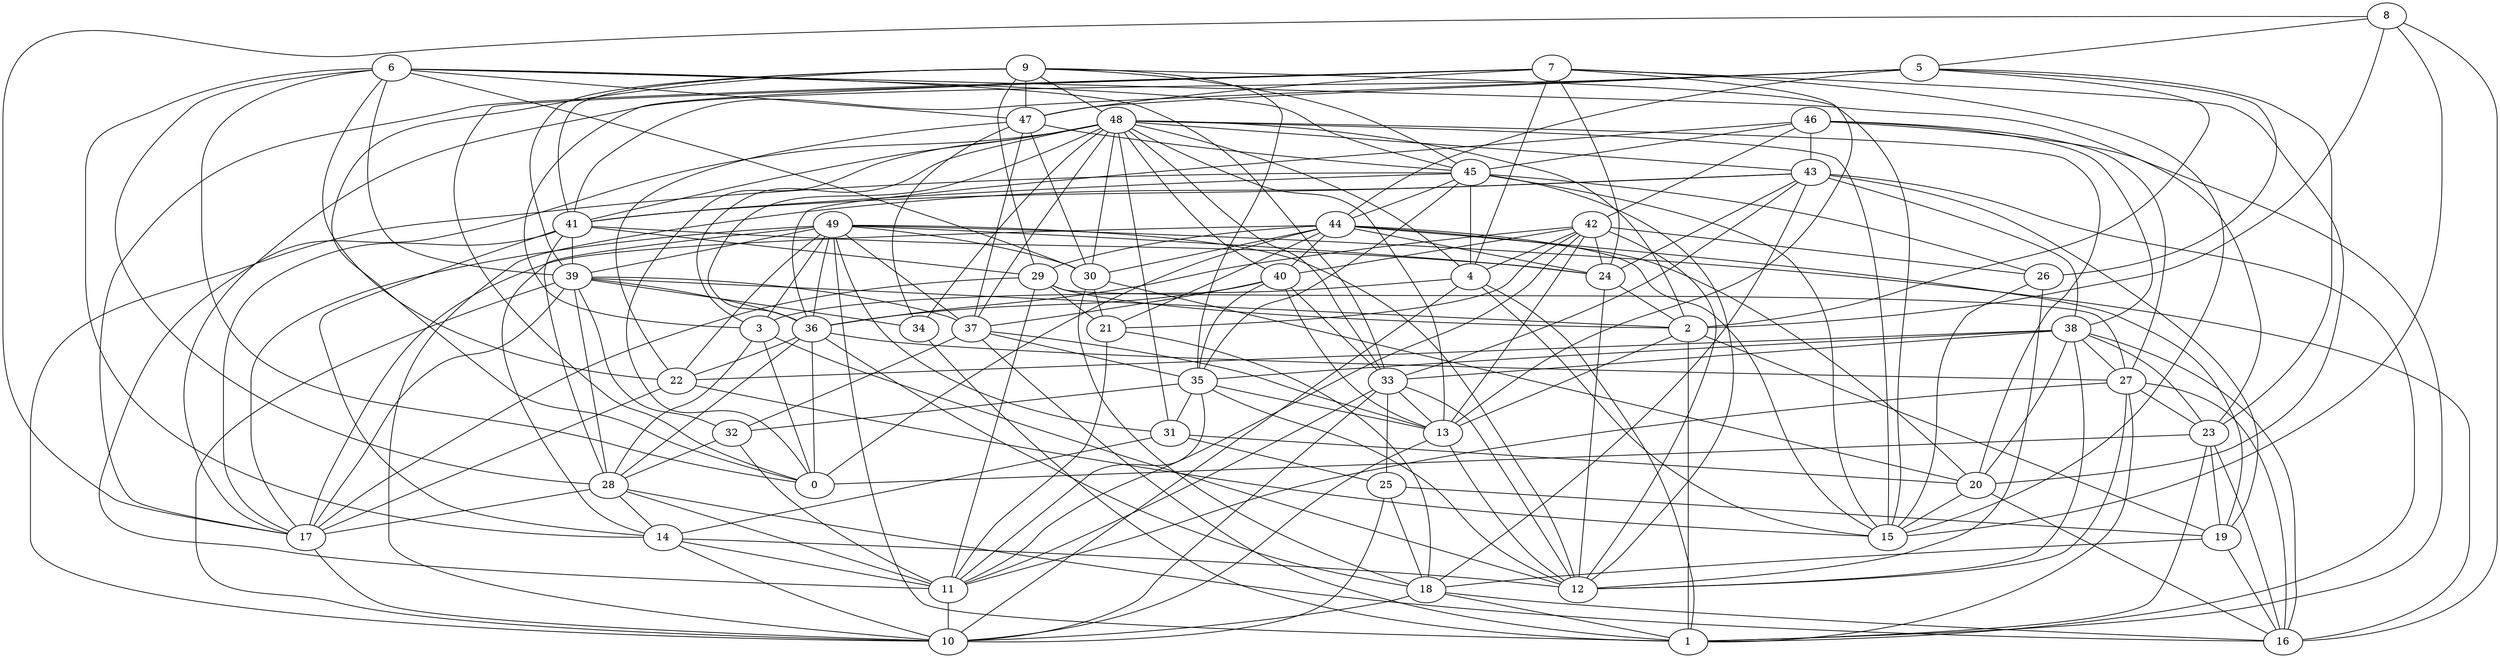 digraph GG_graph {

subgraph G_graph {
edge [color = black]
"34" -> "1" [dir = none]
"31" -> "20" [dir = none]
"20" -> "16" [dir = none]
"38" -> "22" [dir = none]
"38" -> "16" [dir = none]
"38" -> "35" [dir = none]
"38" -> "12" [dir = none]
"43" -> "10" [dir = none]
"43" -> "33" [dir = none]
"43" -> "38" [dir = none]
"43" -> "19" [dir = none]
"43" -> "18" [dir = none]
"48" -> "3" [dir = none]
"48" -> "0" [dir = none]
"48" -> "31" [dir = none]
"48" -> "20" [dir = none]
"48" -> "34" [dir = none]
"48" -> "13" [dir = none]
"48" -> "30" [dir = none]
"48" -> "33" [dir = none]
"48" -> "11" [dir = none]
"48" -> "37" [dir = none]
"48" -> "4" [dir = none]
"48" -> "43" [dir = none]
"26" -> "15" [dir = none]
"26" -> "12" [dir = none]
"24" -> "2" [dir = none]
"33" -> "25" [dir = none]
"33" -> "11" [dir = none]
"33" -> "12" [dir = none]
"33" -> "10" [dir = none]
"13" -> "10" [dir = none]
"13" -> "12" [dir = none]
"18" -> "10" [dir = none]
"18" -> "16" [dir = none]
"19" -> "16" [dir = none]
"9" -> "41" [dir = none]
"9" -> "39" [dir = none]
"9" -> "48" [dir = none]
"9" -> "35" [dir = none]
"9" -> "15" [dir = none]
"9" -> "47" [dir = none]
"22" -> "17" [dir = none]
"4" -> "10" [dir = none]
"4" -> "1" [dir = none]
"29" -> "2" [dir = none]
"29" -> "11" [dir = none]
"29" -> "21" [dir = none]
"36" -> "22" [dir = none]
"49" -> "12" [dir = none]
"49" -> "14" [dir = none]
"49" -> "3" [dir = none]
"49" -> "1" [dir = none]
"49" -> "37" [dir = none]
"49" -> "30" [dir = none]
"49" -> "22" [dir = none]
"49" -> "36" [dir = none]
"49" -> "17" [dir = none]
"49" -> "31" [dir = none]
"42" -> "24" [dir = none]
"42" -> "21" [dir = none]
"42" -> "11" [dir = none]
"42" -> "12" [dir = none]
"42" -> "4" [dir = none]
"42" -> "13" [dir = none]
"42" -> "26" [dir = none]
"8" -> "16" [dir = none]
"8" -> "2" [dir = none]
"8" -> "15" [dir = none]
"46" -> "38" [dir = none]
"46" -> "27" [dir = none]
"46" -> "36" [dir = none]
"46" -> "42" [dir = none]
"46" -> "45" [dir = none]
"41" -> "28" [dir = none]
"41" -> "39" [dir = none]
"28" -> "16" [dir = none]
"28" -> "17" [dir = none]
"28" -> "14" [dir = none]
"40" -> "37" [dir = none]
"40" -> "13" [dir = none]
"17" -> "10" [dir = none]
"7" -> "3" [dir = none]
"7" -> "4" [dir = none]
"7" -> "47" [dir = none]
"7" -> "15" [dir = none]
"37" -> "13" [dir = none]
"37" -> "1" [dir = none]
"37" -> "32" [dir = none]
"37" -> "35" [dir = none]
"25" -> "18" [dir = none]
"25" -> "10" [dir = none]
"25" -> "19" [dir = none]
"2" -> "13" [dir = none]
"2" -> "19" [dir = none]
"27" -> "23" [dir = none]
"27" -> "11" [dir = none]
"35" -> "32" [dir = none]
"35" -> "12" [dir = none]
"35" -> "11" [dir = none]
"30" -> "21" [dir = none]
"6" -> "47" [dir = none]
"6" -> "0" [dir = none]
"6" -> "23" [dir = none]
"6" -> "30" [dir = none]
"6" -> "22" [dir = none]
"6" -> "45" [dir = none]
"6" -> "39" [dir = none]
"6" -> "14" [dir = none]
"45" -> "12" [dir = none]
"45" -> "15" [dir = none]
"45" -> "10" [dir = none]
"45" -> "4" [dir = none]
"45" -> "44" [dir = none]
"45" -> "41" [dir = none]
"45" -> "35" [dir = none]
"3" -> "28" [dir = none]
"3" -> "0" [dir = none]
"47" -> "37" [dir = none]
"47" -> "22" [dir = none]
"39" -> "36" [dir = none]
"39" -> "34" [dir = none]
"39" -> "17" [dir = none]
"39" -> "28" [dir = none]
"39" -> "32" [dir = none]
"39" -> "2" [dir = none]
"5" -> "44" [dir = none]
"5" -> "2" [dir = none]
"5" -> "41" [dir = none]
"5" -> "17" [dir = none]
"5" -> "23" [dir = none]
"23" -> "19" [dir = none]
"23" -> "0" [dir = none]
"23" -> "16" [dir = none]
"23" -> "1" [dir = none]
"21" -> "18" [dir = none]
"21" -> "11" [dir = none]
"44" -> "21" [dir = none]
"44" -> "24" [dir = none]
"44" -> "17" [dir = none]
"44" -> "15" [dir = none]
"44" -> "0" [dir = none]
"44" -> "29" [dir = none]
"44" -> "19" [dir = none]
"44" -> "20" [dir = none]
"44" -> "40" [dir = none]
"44" -> "30" [dir = none]
"18" -> "1" [dir = none]
"6" -> "33" [dir = none]
"36" -> "0" [dir = none]
"14" -> "12" [dir = none]
"24" -> "12" [dir = none]
"40" -> "36" [dir = none]
"49" -> "39" [dir = none]
"22" -> "15" [dir = none]
"7" -> "20" [dir = none]
"38" -> "33" [dir = none]
"38" -> "20" [dir = none]
"32" -> "28" [dir = none]
"9" -> "45" [dir = none]
"41" -> "29" [dir = none]
"45" -> "26" [dir = none]
"48" -> "2" [dir = none]
"31" -> "25" [dir = none]
"40" -> "35" [dir = none]
"7" -> "17" [dir = none]
"14" -> "11" [dir = none]
"39" -> "10" [dir = none]
"20" -> "15" [dir = none]
"3" -> "12" [dir = none]
"7" -> "24" [dir = none]
"35" -> "31" [dir = none]
"30" -> "18" [dir = none]
"42" -> "40" [dir = none]
"8" -> "17" [dir = none]
"28" -> "11" [dir = none]
"19" -> "18" [dir = none]
"11" -> "10" [dir = none]
"27" -> "12" [dir = none]
"47" -> "34" [dir = none]
"27" -> "16" [dir = none]
"40" -> "33" [dir = none]
"9" -> "0" [dir = none]
"39" -> "37" [dir = none]
"43" -> "41" [dir = none]
"36" -> "27" [dir = none]
"47" -> "45" [dir = none]
"4" -> "3" [dir = none]
"48" -> "40" [dir = none]
"9" -> "29" [dir = none]
"8" -> "5" [dir = none]
"31" -> "14" [dir = none]
"35" -> "13" [dir = none]
"41" -> "14" [dir = none]
"32" -> "11" [dir = none]
"48" -> "36" [dir = none]
"29" -> "17" [dir = none]
"4" -> "15" [dir = none]
"41" -> "24" [dir = none]
"46" -> "43" [dir = none]
"42" -> "36" [dir = none]
"49" -> "24" [dir = none]
"33" -> "13" [dir = none]
"5" -> "47" [dir = none]
"48" -> "15" [dir = none]
"5" -> "26" [dir = none]
"47" -> "30" [dir = none]
"38" -> "23" [dir = none]
"49" -> "16" [dir = none]
"2" -> "1" [dir = none]
"14" -> "10" [dir = none]
"7" -> "0" [dir = none]
"38" -> "27" [dir = none]
"46" -> "1" [dir = none]
"27" -> "1" [dir = none]
"43" -> "24" [dir = none]
"36" -> "18" [dir = none]
"30" -> "20" [dir = none]
"48" -> "41" [dir = none]
"41" -> "17" [dir = none]
"36" -> "28" [dir = none]
"6" -> "28" [dir = none]
"29" -> "27" [dir = none]
"7" -> "13" [dir = none]
"43" -> "1" [dir = none]
}

}
